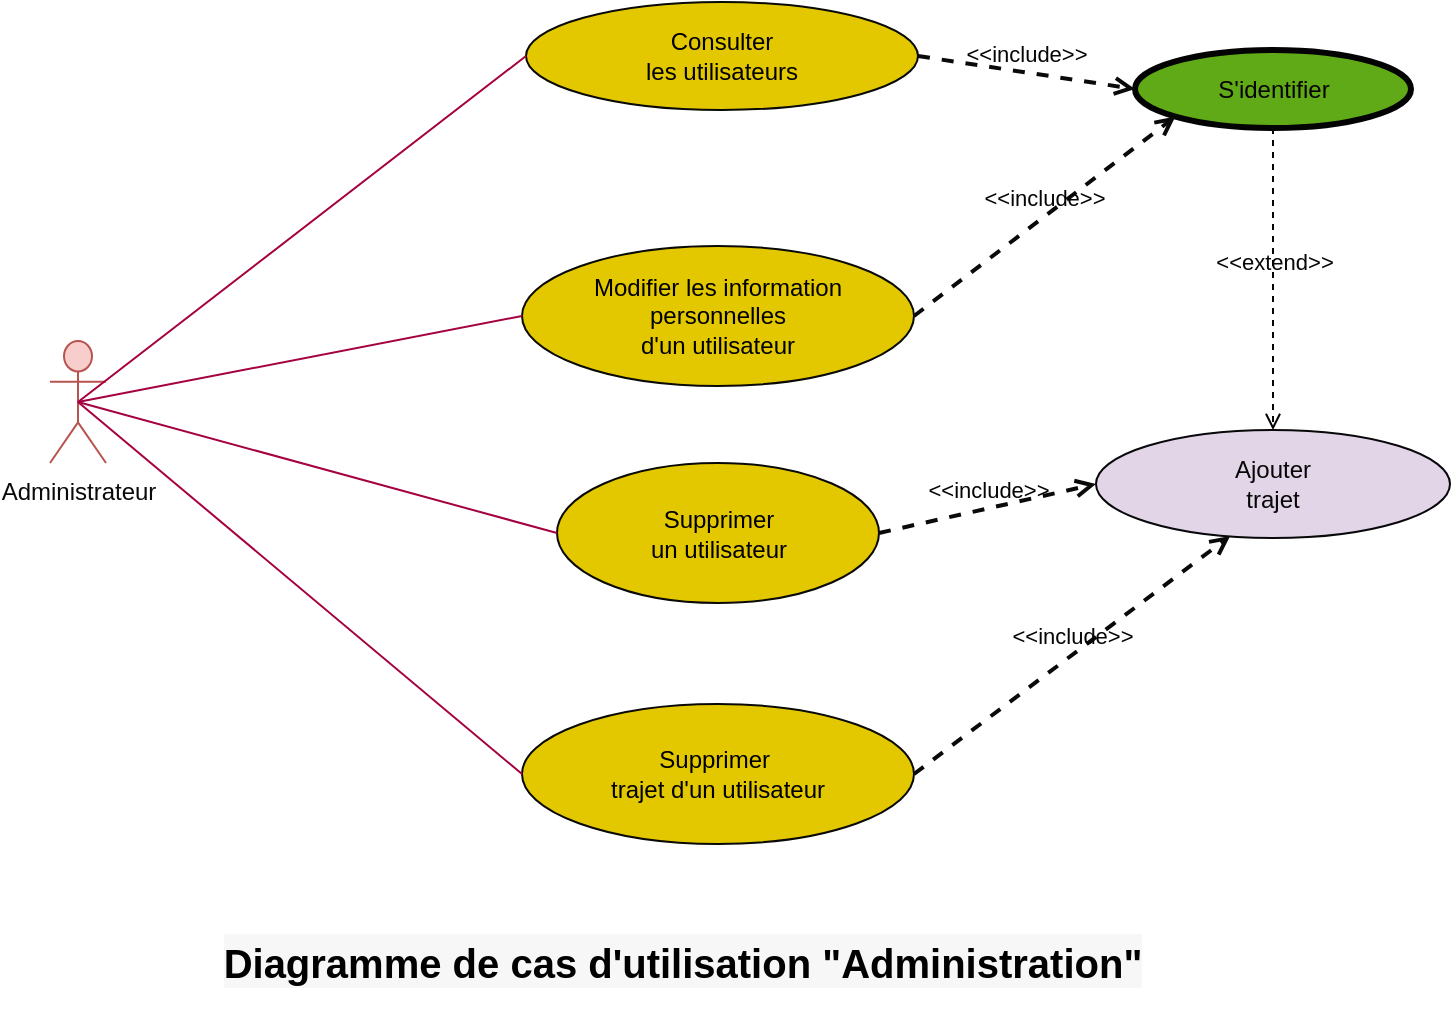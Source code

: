 <mxfile>
    <diagram id="D4beBnn9pYupB73Y1aRw" name="Page-1">
        <mxGraphModel dx="1146" dy="757" grid="0" gridSize="10" guides="1" tooltips="1" connect="1" arrows="1" fold="1" page="1" pageScale="1" pageWidth="850" pageHeight="1100" background="#ffffff" math="0" shadow="0">
            <root>
                <mxCell id="0"/>
                <mxCell id="1" parent="0"/>
                <mxCell id="2" value="Administrateur" style="shape=umlActor;verticalLabelPosition=bottom;verticalAlign=top;html=1;fillColor=#f8cecc;strokeColor=#b85450;fontColor=#0b0909;" parent="1" vertex="1">
                    <mxGeometry x="50" y="322.5" width="28" height="61" as="geometry"/>
                </mxCell>
                <mxCell id="3" value="Consulter &lt;br&gt;les utilisateurs" style="ellipse;whiteSpace=wrap;html=1;fillColor=#e3c800;strokeColor=#090906;fontColor=#000000;" parent="1" vertex="1">
                    <mxGeometry x="288" y="153" width="196" height="54" as="geometry"/>
                </mxCell>
                <mxCell id="4" value="Modifier les information personnelles &lt;br&gt;d'un utilisateur" style="ellipse;whiteSpace=wrap;html=1;fillColor=#e3c800;strokeColor=#090906;fontColor=#000000;" parent="1" vertex="1">
                    <mxGeometry x="286" y="275" width="196" height="70" as="geometry"/>
                </mxCell>
                <mxCell id="5" value="Supprimer &lt;br&gt;un utilisateur" style="ellipse;whiteSpace=wrap;html=1;fillColor=#e3c800;strokeColor=#090906;fontColor=#000000;" parent="1" vertex="1">
                    <mxGeometry x="303.5" y="383.5" width="161" height="70" as="geometry"/>
                </mxCell>
                <mxCell id="6" value="Supprimer&amp;nbsp;&lt;br&gt;trajet d'un utilisateur" style="ellipse;whiteSpace=wrap;html=1;fillColor=#e3c800;strokeColor=#090906;fontColor=#000000;" parent="1" vertex="1">
                    <mxGeometry x="286" y="504" width="196" height="70" as="geometry"/>
                </mxCell>
                <mxCell id="9" value="" style="endArrow=none;html=1;fontColor=#070303;exitX=0.5;exitY=0.5;exitDx=0;exitDy=0;exitPerimeter=0;fillColor=#d80073;strokeColor=#A50040;entryX=0;entryY=0.5;entryDx=0;entryDy=0;" parent="1" source="2" target="3" edge="1">
                    <mxGeometry width="50" height="50" relative="1" as="geometry">
                        <mxPoint x="45" y="768.5" as="sourcePoint"/>
                        <mxPoint x="325" y="766" as="targetPoint"/>
                    </mxGeometry>
                </mxCell>
                <mxCell id="10" value="" style="endArrow=none;html=1;fontColor=#070303;exitX=0.5;exitY=0.5;exitDx=0;exitDy=0;exitPerimeter=0;fillColor=#d80073;strokeColor=#A50040;entryX=0;entryY=0.5;entryDx=0;entryDy=0;" parent="1" source="2" target="4" edge="1">
                    <mxGeometry width="50" height="50" relative="1" as="geometry">
                        <mxPoint x="55" y="778.5" as="sourcePoint"/>
                        <mxPoint x="335" y="776" as="targetPoint"/>
                    </mxGeometry>
                </mxCell>
                <mxCell id="11" value="" style="endArrow=none;html=1;fontColor=#070303;exitX=0.5;exitY=0.5;exitDx=0;exitDy=0;exitPerimeter=0;fillColor=#d80073;strokeColor=#A50040;entryX=0;entryY=0.5;entryDx=0;entryDy=0;" parent="1" source="2" target="5" edge="1">
                    <mxGeometry width="50" height="50" relative="1" as="geometry">
                        <mxPoint x="65" y="788.5" as="sourcePoint"/>
                        <mxPoint x="345" y="786" as="targetPoint"/>
                    </mxGeometry>
                </mxCell>
                <mxCell id="12" value="" style="endArrow=none;html=1;fontColor=#070303;exitX=0.5;exitY=0.5;exitDx=0;exitDy=0;exitPerimeter=0;fillColor=#d80073;strokeColor=#A50040;entryX=0;entryY=0.5;entryDx=0;entryDy=0;" parent="1" source="2" target="6" edge="1">
                    <mxGeometry width="50" height="50" relative="1" as="geometry">
                        <mxPoint x="74" y="363" as="sourcePoint"/>
                        <mxPoint x="313.5" y="428.5" as="targetPoint"/>
                    </mxGeometry>
                </mxCell>
                <mxCell id="13" value="Ajouter &lt;br&gt;trajet" style="ellipse;whiteSpace=wrap;html=1;fillColor=#e1d5e7;strokeColor=#080709;fontColor=#080707;" parent="1" vertex="1">
                    <mxGeometry x="573" y="367" width="177" height="54" as="geometry"/>
                </mxCell>
                <mxCell id="14" value="S'identifier" style="ellipse;whiteSpace=wrap;html=1;fillColor=#60a917;strokeColor=#020302;fontColor=#060404;strokeWidth=3;" parent="1" vertex="1">
                    <mxGeometry x="592.5" y="177" width="138" height="39" as="geometry"/>
                </mxCell>
                <mxCell id="15" value="&amp;lt;&amp;lt;include&amp;gt;&amp;gt;" style="html=1;verticalAlign=bottom;labelBackgroundColor=none;endArrow=open;endFill=0;dashed=1;strokeColor=#0b0a0a;strokeWidth=2;fontColor=#060404;exitX=1;exitY=0.5;exitDx=0;exitDy=0;entryX=0.379;entryY=0.981;entryDx=0;entryDy=0;entryPerimeter=0;" parent="1" source="6" target="13" edge="1">
                    <mxGeometry width="160" relative="1" as="geometry">
                        <mxPoint x="508" y="569" as="sourcePoint"/>
                        <mxPoint x="705" y="445" as="targetPoint"/>
                    </mxGeometry>
                </mxCell>
                <mxCell id="16" value="&amp;lt;&amp;lt;include&amp;gt;&amp;gt;" style="html=1;verticalAlign=bottom;labelBackgroundColor=none;endArrow=open;endFill=0;dashed=1;strokeColor=#0b0a0a;strokeWidth=2;fontColor=#060404;exitX=1;exitY=0.5;exitDx=0;exitDy=0;entryX=0;entryY=0.5;entryDx=0;entryDy=0;" parent="1" source="5" target="13" edge="1">
                    <mxGeometry width="160" relative="1" as="geometry">
                        <mxPoint x="492" y="549" as="sourcePoint"/>
                        <mxPoint x="650.083" y="429.974" as="targetPoint"/>
                    </mxGeometry>
                </mxCell>
                <mxCell id="17" value="&amp;lt;&amp;lt;include&amp;gt;&amp;gt;" style="html=1;verticalAlign=bottom;labelBackgroundColor=none;endArrow=open;endFill=0;dashed=1;strokeColor=#0b0a0a;strokeWidth=2;fontColor=#060404;exitX=1;exitY=0.5;exitDx=0;exitDy=0;entryX=0;entryY=1;entryDx=0;entryDy=0;" parent="1" source="4" target="14" edge="1">
                    <mxGeometry width="160" relative="1" as="geometry">
                        <mxPoint x="502" y="559" as="sourcePoint"/>
                        <mxPoint x="660.083" y="439.974" as="targetPoint"/>
                    </mxGeometry>
                </mxCell>
                <mxCell id="18" value="&amp;lt;&amp;lt;include&amp;gt;&amp;gt;" style="html=1;verticalAlign=bottom;labelBackgroundColor=none;endArrow=open;endFill=0;dashed=1;strokeColor=#0b0a0a;strokeWidth=2;fontColor=#060404;exitX=1;exitY=0.5;exitDx=0;exitDy=0;entryX=0;entryY=0.5;entryDx=0;entryDy=0;" parent="1" source="3" target="14" edge="1">
                    <mxGeometry width="160" relative="1" as="geometry">
                        <mxPoint x="512" y="569" as="sourcePoint"/>
                        <mxPoint x="670.083" y="449.974" as="targetPoint"/>
                    </mxGeometry>
                </mxCell>
                <mxCell id="19" value="&amp;lt;&amp;lt;extend&amp;gt;&amp;gt;" style="html=1;verticalAlign=bottom;labelBackgroundColor=none;endArrow=open;endFill=0;dashed=1;fontColor=#080707;exitX=0.5;exitY=1;exitDx=0;exitDy=0;strokeColor=#050505;" parent="1" source="14" target="13" edge="1">
                    <mxGeometry width="160" relative="1" as="geometry">
                        <mxPoint x="344" y="380" as="sourcePoint"/>
                        <mxPoint x="504" y="380" as="targetPoint"/>
                    </mxGeometry>
                </mxCell>
                <mxCell id="20" value="&lt;span style=&quot;background-color: rgb(247, 247, 247);&quot;&gt;&lt;span style=&quot;color: rgb(0, 0, 0); font-family: Calibri, sans-serif; font-size: 20px; text-align: start;&quot;&gt;Diagramme de cas d'utilisation &quot;Administration&lt;/span&gt;&lt;span style=&quot;color: rgb(0, 0, 0); font-family: Calibri, sans-serif; font-size: 20px; text-align: start;&quot;&gt;&quot;&lt;/span&gt;&lt;/span&gt;" style="text;strokeColor=none;fillColor=none;html=1;fontSize=24;fontStyle=1;verticalAlign=middle;align=center;fontColor=#070303;" parent="1" vertex="1">
                    <mxGeometry x="119" y="609" width="493" height="47" as="geometry"/>
                </mxCell>
            </root>
        </mxGraphModel>
    </diagram>
</mxfile>